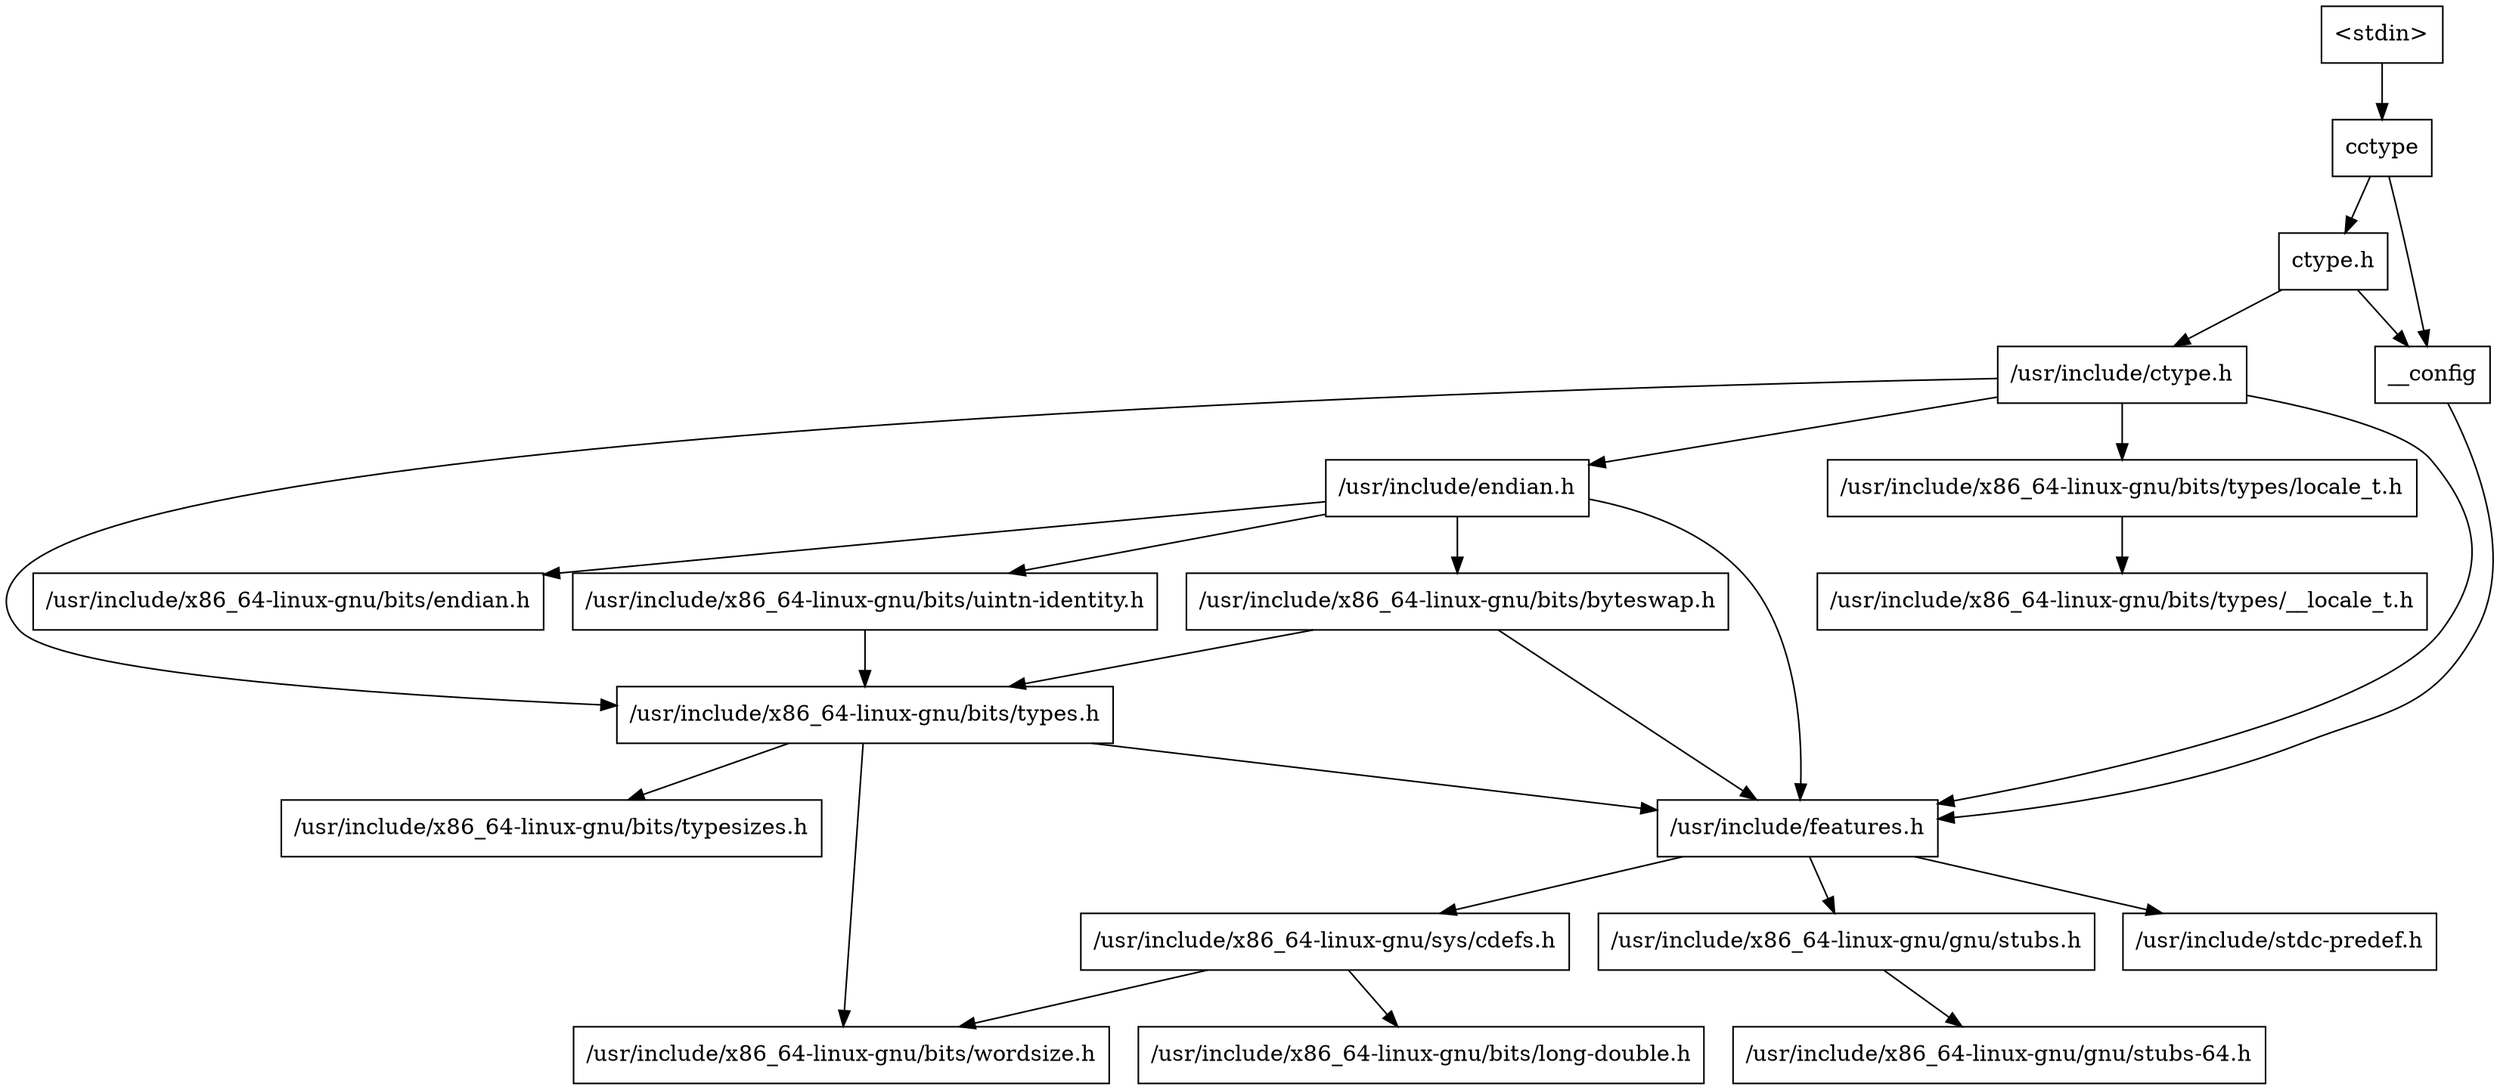 digraph "dependencies" {
  header_0 [ shape="box", label="\<stdin\>" ];
  header_1 [ shape="box", label="cctype" ];
  header_11 [ shape="box", label="ctype.h" ];
  header_12 [ shape="box", label="/usr/include/ctype.h" ];
  header_13 [ shape="box", label="/usr/include/x86_64-linux-gnu/bits/types.h" ];
  header_14 [ shape="box", label="/usr/include/x86_64-linux-gnu/bits/typesizes.h" ];
  header_15 [ shape="box", label="/usr/include/endian.h" ];
  header_16 [ shape="box", label="/usr/include/x86_64-linux-gnu/bits/endian.h" ];
  header_17 [ shape="box", label="/usr/include/x86_64-linux-gnu/bits/byteswap.h" ];
  header_18 [ shape="box", label="/usr/include/x86_64-linux-gnu/bits/uintn-identity.h" ];
  header_19 [ shape="box", label="/usr/include/x86_64-linux-gnu/bits/types/locale_t.h" ];
  header_2 [ shape="box", label="__config" ];
  header_20 [ shape="box", label="/usr/include/x86_64-linux-gnu/bits/types/__locale_t.h" ];
  header_3 [ shape="box", label="/usr/include/features.h" ];
  header_4 [ shape="box", label="/usr/include/stdc-predef.h" ];
  header_5 [ shape="box", label="/usr/include/x86_64-linux-gnu/sys/cdefs.h" ];
  header_6 [ shape="box", label="/usr/include/x86_64-linux-gnu/bits/wordsize.h" ];
  header_7 [ shape="box", label="/usr/include/x86_64-linux-gnu/bits/long-double.h" ];
  header_8 [ shape="box", label="/usr/include/x86_64-linux-gnu/gnu/stubs.h" ];
  header_9 [ shape="box", label="/usr/include/x86_64-linux-gnu/gnu/stubs-64.h" ];
  header_15 -> header_16;
  header_15 -> header_17;
  header_15 -> header_18;
  header_15 -> header_3;
  header_17 -> header_3;
  header_17 -> header_13;
  header_11 -> header_2;
  header_11 -> header_12;
  header_12 -> header_15;
  header_12 -> header_19;
  header_12 -> header_3;
  header_12 -> header_13;
  header_13 -> header_6;
  header_13 -> header_14;
  header_13 -> header_3;
  header_18 -> header_13;
  header_19 -> header_20;
  header_5 -> header_6;
  header_5 -> header_7;
  header_2 -> header_3;
  header_3 -> header_4;
  header_3 -> header_5;
  header_3 -> header_8;
  header_0 -> header_1;
  header_1 -> header_2;
  header_1 -> header_11;
  header_8 -> header_9;
}
